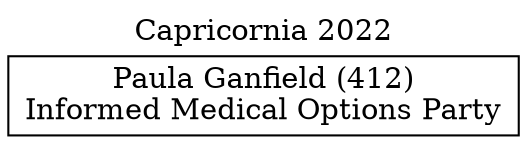 // House preference flow
digraph "Paula Ganfield (412)_Capricornia_2022" {
	graph [label="Capricornia 2022" labelloc=t mclimit=2]
	node [shape=box]
	"Paula Ganfield (412)" [label="Paula Ganfield (412)
Informed Medical Options Party"]
}
